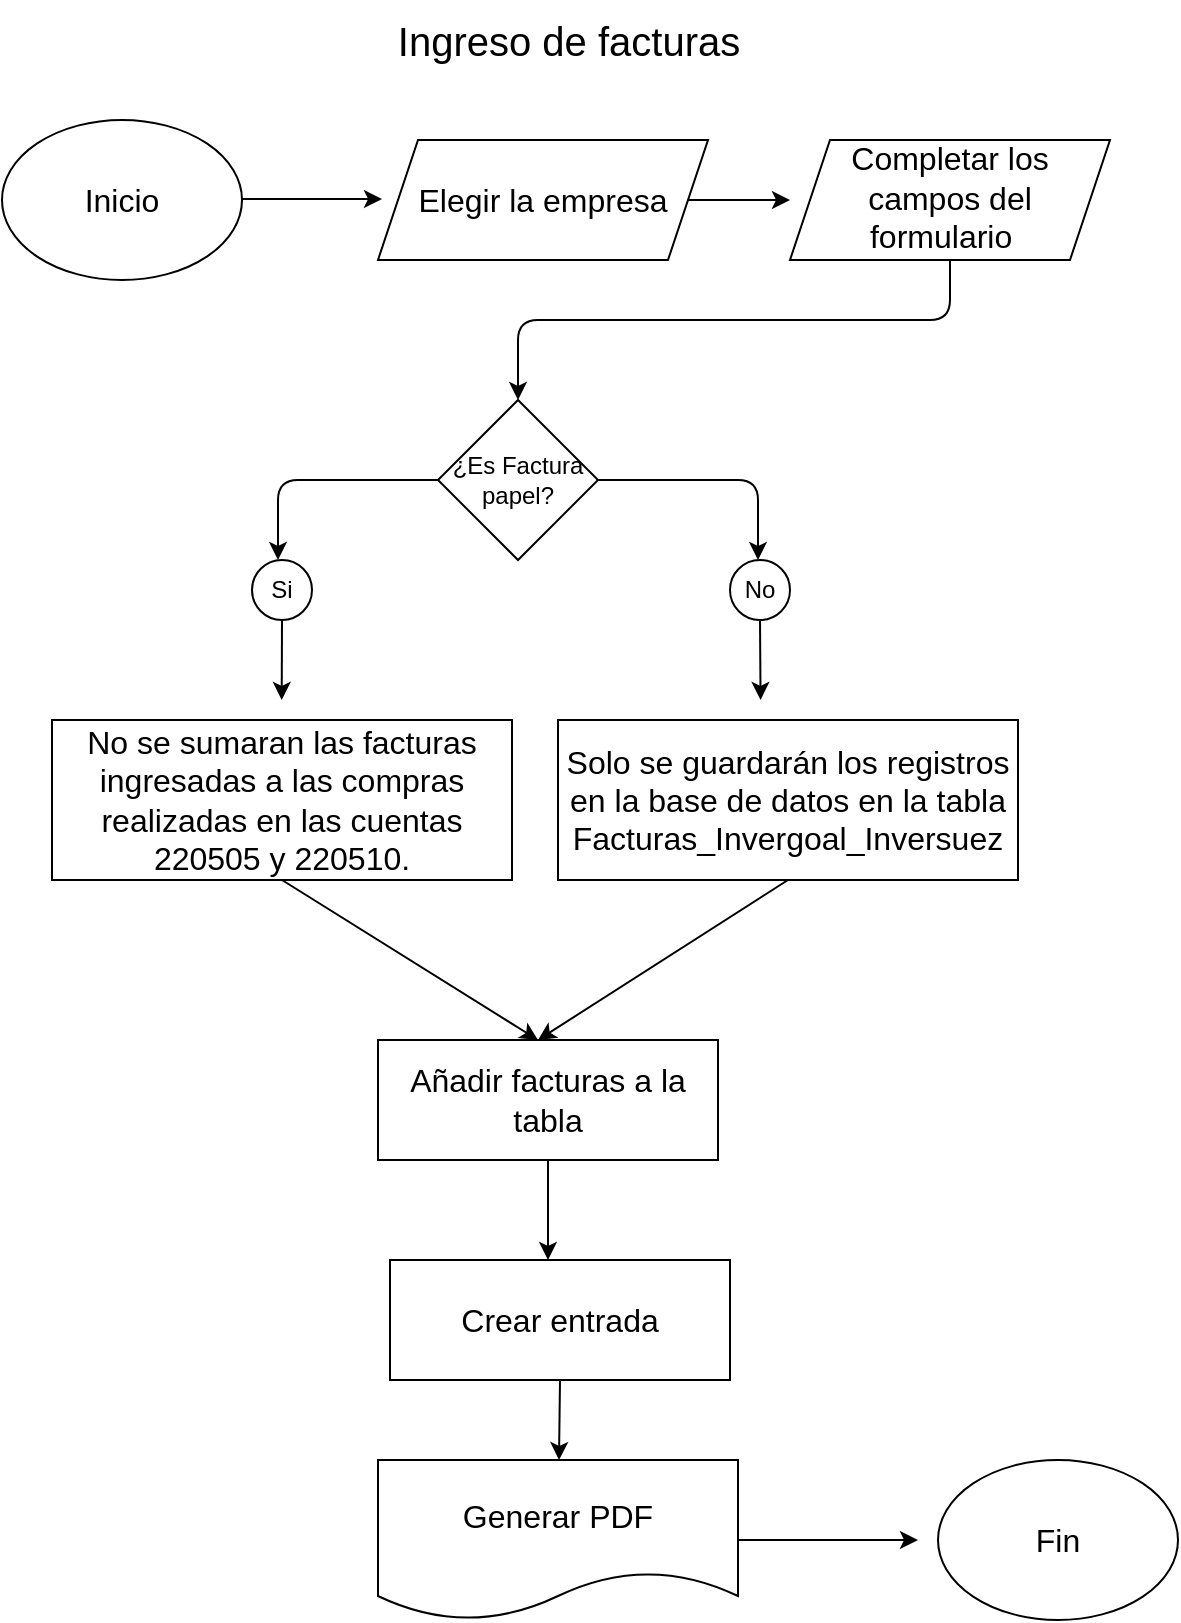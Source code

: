 <mxfile>
    <diagram id="bPCUf_1_VyRF5tzMfJrY" name="Page-1">
        <mxGraphModel dx="1551" dy="969" grid="1" gridSize="10" guides="1" tooltips="1" connect="1" arrows="1" fold="1" page="1" pageScale="1" pageWidth="850" pageHeight="1100" math="0" shadow="0">
            <root>
                <mxCell id="0"/>
                <mxCell id="1" parent="0"/>
                <mxCell id="2" value="Ingreso de facturas" style="text;html=1;align=center;verticalAlign=middle;resizable=0;points=[];autosize=1;strokeColor=none;fillColor=none;fontSize=20;" vertex="1" parent="1">
                    <mxGeometry x="330" y="50" width="190" height="40" as="geometry"/>
                </mxCell>
                <mxCell id="4" style="edgeStyle=none;html=1;exitX=1;exitY=0.5;exitDx=0;exitDy=0;fontSize=16;" edge="1" parent="1">
                    <mxGeometry relative="1" as="geometry">
                        <mxPoint x="332" y="149.5" as="targetPoint"/>
                        <mxPoint x="252" y="149.5" as="sourcePoint"/>
                    </mxGeometry>
                </mxCell>
                <mxCell id="5" value="&lt;font style=&quot;font-size: 16px;&quot;&gt;Inicio&lt;/font&gt;" style="ellipse;whiteSpace=wrap;html=1;" vertex="1" parent="1">
                    <mxGeometry x="142" y="110" width="120" height="80" as="geometry"/>
                </mxCell>
                <mxCell id="8" style="edgeStyle=none;html=1;exitX=1;exitY=0.5;exitDx=0;exitDy=0;entryX=0;entryY=0.5;entryDx=0;entryDy=0;fontSize=16;" edge="1" parent="1" source="9">
                    <mxGeometry relative="1" as="geometry">
                        <mxPoint x="536" y="150" as="targetPoint"/>
                    </mxGeometry>
                </mxCell>
                <mxCell id="9" value="Elegir la empresa" style="shape=parallelogram;perimeter=parallelogramPerimeter;whiteSpace=wrap;html=1;fixedSize=1;fontSize=16;" vertex="1" parent="1">
                    <mxGeometry x="330" y="120" width="165" height="60" as="geometry"/>
                </mxCell>
                <mxCell id="21" style="edgeStyle=none;html=1;exitX=0.5;exitY=1;exitDx=0;exitDy=0;" edge="1" parent="1" source="13">
                    <mxGeometry relative="1" as="geometry">
                        <mxPoint x="400" y="250" as="targetPoint"/>
                        <Array as="points">
                            <mxPoint x="616" y="210"/>
                            <mxPoint x="400" y="210"/>
                        </Array>
                    </mxGeometry>
                </mxCell>
                <mxCell id="13" value="&lt;br&gt;Completar los campos del formulario&amp;nbsp;&amp;nbsp;" style="shape=parallelogram;perimeter=parallelogramPerimeter;whiteSpace=wrap;html=1;fixedSize=1;fontSize=16;verticalAlign=bottom;" vertex="1" parent="1">
                    <mxGeometry x="536" y="120" width="160" height="60" as="geometry"/>
                </mxCell>
                <mxCell id="37" style="edgeStyle=none;html=1;exitX=0.5;exitY=1;exitDx=0;exitDy=0;" edge="1" parent="1" source="15">
                    <mxGeometry relative="1" as="geometry">
                        <mxPoint x="410" y="570" as="targetPoint"/>
                    </mxGeometry>
                </mxCell>
                <mxCell id="15" value="No se sumaran las facturas ingresadas a las compras realizadas en las cuentas 220505 y 220510." style="rounded=0;whiteSpace=wrap;html=1;fontSize=16;" vertex="1" parent="1">
                    <mxGeometry x="167" y="410" width="230" height="80" as="geometry"/>
                </mxCell>
                <mxCell id="43" style="edgeStyle=none;html=1;exitX=1;exitY=0.5;exitDx=0;exitDy=0;fontSize=16;" edge="1" parent="1" source="19">
                    <mxGeometry relative="1" as="geometry">
                        <mxPoint x="600" y="820" as="targetPoint"/>
                    </mxGeometry>
                </mxCell>
                <mxCell id="19" value="Generar PDF" style="shape=document;whiteSpace=wrap;html=1;boundedLbl=1;fontSize=16;" vertex="1" parent="1">
                    <mxGeometry x="330" y="780" width="180" height="80" as="geometry"/>
                </mxCell>
                <mxCell id="20" value="&lt;span style=&quot;font-size: 16px;&quot;&gt;Fin&lt;/span&gt;" style="ellipse;whiteSpace=wrap;html=1;" vertex="1" parent="1">
                    <mxGeometry x="610" y="780" width="120" height="80" as="geometry"/>
                </mxCell>
                <mxCell id="23" style="edgeStyle=none;html=1;exitX=1;exitY=0.5;exitDx=0;exitDy=0;" edge="1" parent="1" source="22">
                    <mxGeometry relative="1" as="geometry">
                        <mxPoint x="520" y="330" as="targetPoint"/>
                        <Array as="points">
                            <mxPoint x="520" y="290"/>
                        </Array>
                    </mxGeometry>
                </mxCell>
                <mxCell id="24" style="edgeStyle=none;html=1;exitX=0;exitY=0.5;exitDx=0;exitDy=0;" edge="1" parent="1" source="22">
                    <mxGeometry relative="1" as="geometry">
                        <mxPoint x="280" y="330" as="targetPoint"/>
                        <Array as="points">
                            <mxPoint x="280" y="290"/>
                        </Array>
                    </mxGeometry>
                </mxCell>
                <mxCell id="22" value="¿Es Factura &lt;br&gt;papel?" style="rhombus;whiteSpace=wrap;html=1;" vertex="1" parent="1">
                    <mxGeometry x="360" y="250" width="80" height="80" as="geometry"/>
                </mxCell>
                <mxCell id="27" style="edgeStyle=none;html=1;exitX=0.5;exitY=1;exitDx=0;exitDy=0;" edge="1" parent="1" source="25">
                    <mxGeometry relative="1" as="geometry">
                        <mxPoint x="281.857" y="400" as="targetPoint"/>
                    </mxGeometry>
                </mxCell>
                <mxCell id="25" value="Si" style="ellipse;whiteSpace=wrap;html=1;aspect=fixed;" vertex="1" parent="1">
                    <mxGeometry x="267" y="330" width="30" height="30" as="geometry"/>
                </mxCell>
                <mxCell id="28" style="edgeStyle=none;html=1;exitX=0.5;exitY=1;exitDx=0;exitDy=0;" edge="1" parent="1" source="26">
                    <mxGeometry relative="1" as="geometry">
                        <mxPoint x="521.286" y="400" as="targetPoint"/>
                    </mxGeometry>
                </mxCell>
                <mxCell id="26" value="No" style="ellipse;whiteSpace=wrap;html=1;aspect=fixed;" vertex="1" parent="1">
                    <mxGeometry x="506" y="330" width="30" height="30" as="geometry"/>
                </mxCell>
                <mxCell id="38" style="edgeStyle=none;html=1;exitX=0.5;exitY=1;exitDx=0;exitDy=0;" edge="1" parent="1" source="36">
                    <mxGeometry relative="1" as="geometry">
                        <mxPoint x="410" y="570" as="targetPoint"/>
                    </mxGeometry>
                </mxCell>
                <mxCell id="36" value="Solo se guardarán los registros en la base de datos en la tabla Facturas_Invergoal_Inversuez" style="rounded=0;whiteSpace=wrap;html=1;fontSize=16;" vertex="1" parent="1">
                    <mxGeometry x="420" y="410" width="230" height="80" as="geometry"/>
                </mxCell>
                <mxCell id="40" style="edgeStyle=none;html=1;exitX=0.5;exitY=1;exitDx=0;exitDy=0;fontSize=16;" edge="1" parent="1" source="39">
                    <mxGeometry relative="1" as="geometry">
                        <mxPoint x="415" y="680" as="targetPoint"/>
                    </mxGeometry>
                </mxCell>
                <mxCell id="39" value="&lt;font style=&quot;font-size: 16px;&quot;&gt;Añadir facturas a la tabla&lt;/font&gt;" style="rounded=0;whiteSpace=wrap;html=1;" vertex="1" parent="1">
                    <mxGeometry x="330" y="570" width="170" height="60" as="geometry"/>
                </mxCell>
                <mxCell id="42" style="edgeStyle=none;html=1;exitX=0.5;exitY=1;exitDx=0;exitDy=0;fontSize=16;" edge="1" parent="1" source="41" target="19">
                    <mxGeometry relative="1" as="geometry"/>
                </mxCell>
                <mxCell id="41" value="&lt;font style=&quot;font-size: 16px;&quot;&gt;Crear entrada&lt;/font&gt;" style="rounded=0;whiteSpace=wrap;html=1;" vertex="1" parent="1">
                    <mxGeometry x="336" y="680" width="170" height="60" as="geometry"/>
                </mxCell>
            </root>
        </mxGraphModel>
    </diagram>
</mxfile>